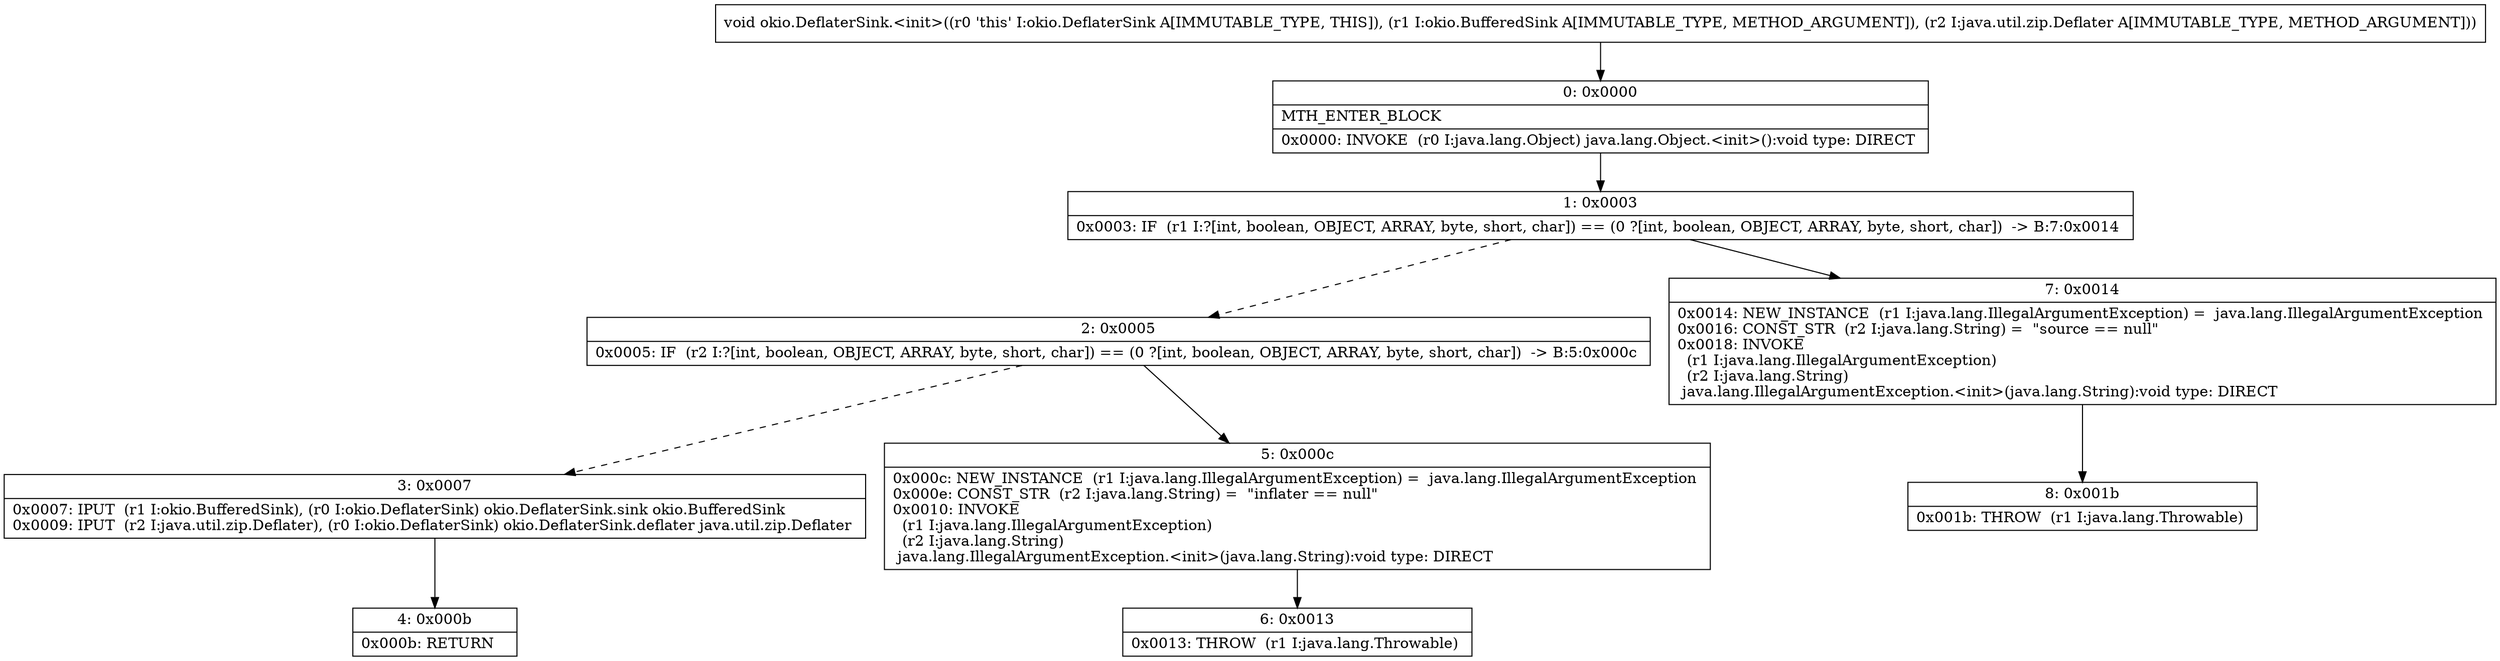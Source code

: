 digraph "CFG forokio.DeflaterSink.\<init\>(Lokio\/BufferedSink;Ljava\/util\/zip\/Deflater;)V" {
Node_0 [shape=record,label="{0\:\ 0x0000|MTH_ENTER_BLOCK\l|0x0000: INVOKE  (r0 I:java.lang.Object) java.lang.Object.\<init\>():void type: DIRECT \l}"];
Node_1 [shape=record,label="{1\:\ 0x0003|0x0003: IF  (r1 I:?[int, boolean, OBJECT, ARRAY, byte, short, char]) == (0 ?[int, boolean, OBJECT, ARRAY, byte, short, char])  \-\> B:7:0x0014 \l}"];
Node_2 [shape=record,label="{2\:\ 0x0005|0x0005: IF  (r2 I:?[int, boolean, OBJECT, ARRAY, byte, short, char]) == (0 ?[int, boolean, OBJECT, ARRAY, byte, short, char])  \-\> B:5:0x000c \l}"];
Node_3 [shape=record,label="{3\:\ 0x0007|0x0007: IPUT  (r1 I:okio.BufferedSink), (r0 I:okio.DeflaterSink) okio.DeflaterSink.sink okio.BufferedSink \l0x0009: IPUT  (r2 I:java.util.zip.Deflater), (r0 I:okio.DeflaterSink) okio.DeflaterSink.deflater java.util.zip.Deflater \l}"];
Node_4 [shape=record,label="{4\:\ 0x000b|0x000b: RETURN   \l}"];
Node_5 [shape=record,label="{5\:\ 0x000c|0x000c: NEW_INSTANCE  (r1 I:java.lang.IllegalArgumentException) =  java.lang.IllegalArgumentException \l0x000e: CONST_STR  (r2 I:java.lang.String) =  \"inflater == null\" \l0x0010: INVOKE  \l  (r1 I:java.lang.IllegalArgumentException)\l  (r2 I:java.lang.String)\l java.lang.IllegalArgumentException.\<init\>(java.lang.String):void type: DIRECT \l}"];
Node_6 [shape=record,label="{6\:\ 0x0013|0x0013: THROW  (r1 I:java.lang.Throwable) \l}"];
Node_7 [shape=record,label="{7\:\ 0x0014|0x0014: NEW_INSTANCE  (r1 I:java.lang.IllegalArgumentException) =  java.lang.IllegalArgumentException \l0x0016: CONST_STR  (r2 I:java.lang.String) =  \"source == null\" \l0x0018: INVOKE  \l  (r1 I:java.lang.IllegalArgumentException)\l  (r2 I:java.lang.String)\l java.lang.IllegalArgumentException.\<init\>(java.lang.String):void type: DIRECT \l}"];
Node_8 [shape=record,label="{8\:\ 0x001b|0x001b: THROW  (r1 I:java.lang.Throwable) \l}"];
MethodNode[shape=record,label="{void okio.DeflaterSink.\<init\>((r0 'this' I:okio.DeflaterSink A[IMMUTABLE_TYPE, THIS]), (r1 I:okio.BufferedSink A[IMMUTABLE_TYPE, METHOD_ARGUMENT]), (r2 I:java.util.zip.Deflater A[IMMUTABLE_TYPE, METHOD_ARGUMENT])) }"];
MethodNode -> Node_0;
Node_0 -> Node_1;
Node_1 -> Node_2[style=dashed];
Node_1 -> Node_7;
Node_2 -> Node_3[style=dashed];
Node_2 -> Node_5;
Node_3 -> Node_4;
Node_5 -> Node_6;
Node_7 -> Node_8;
}

